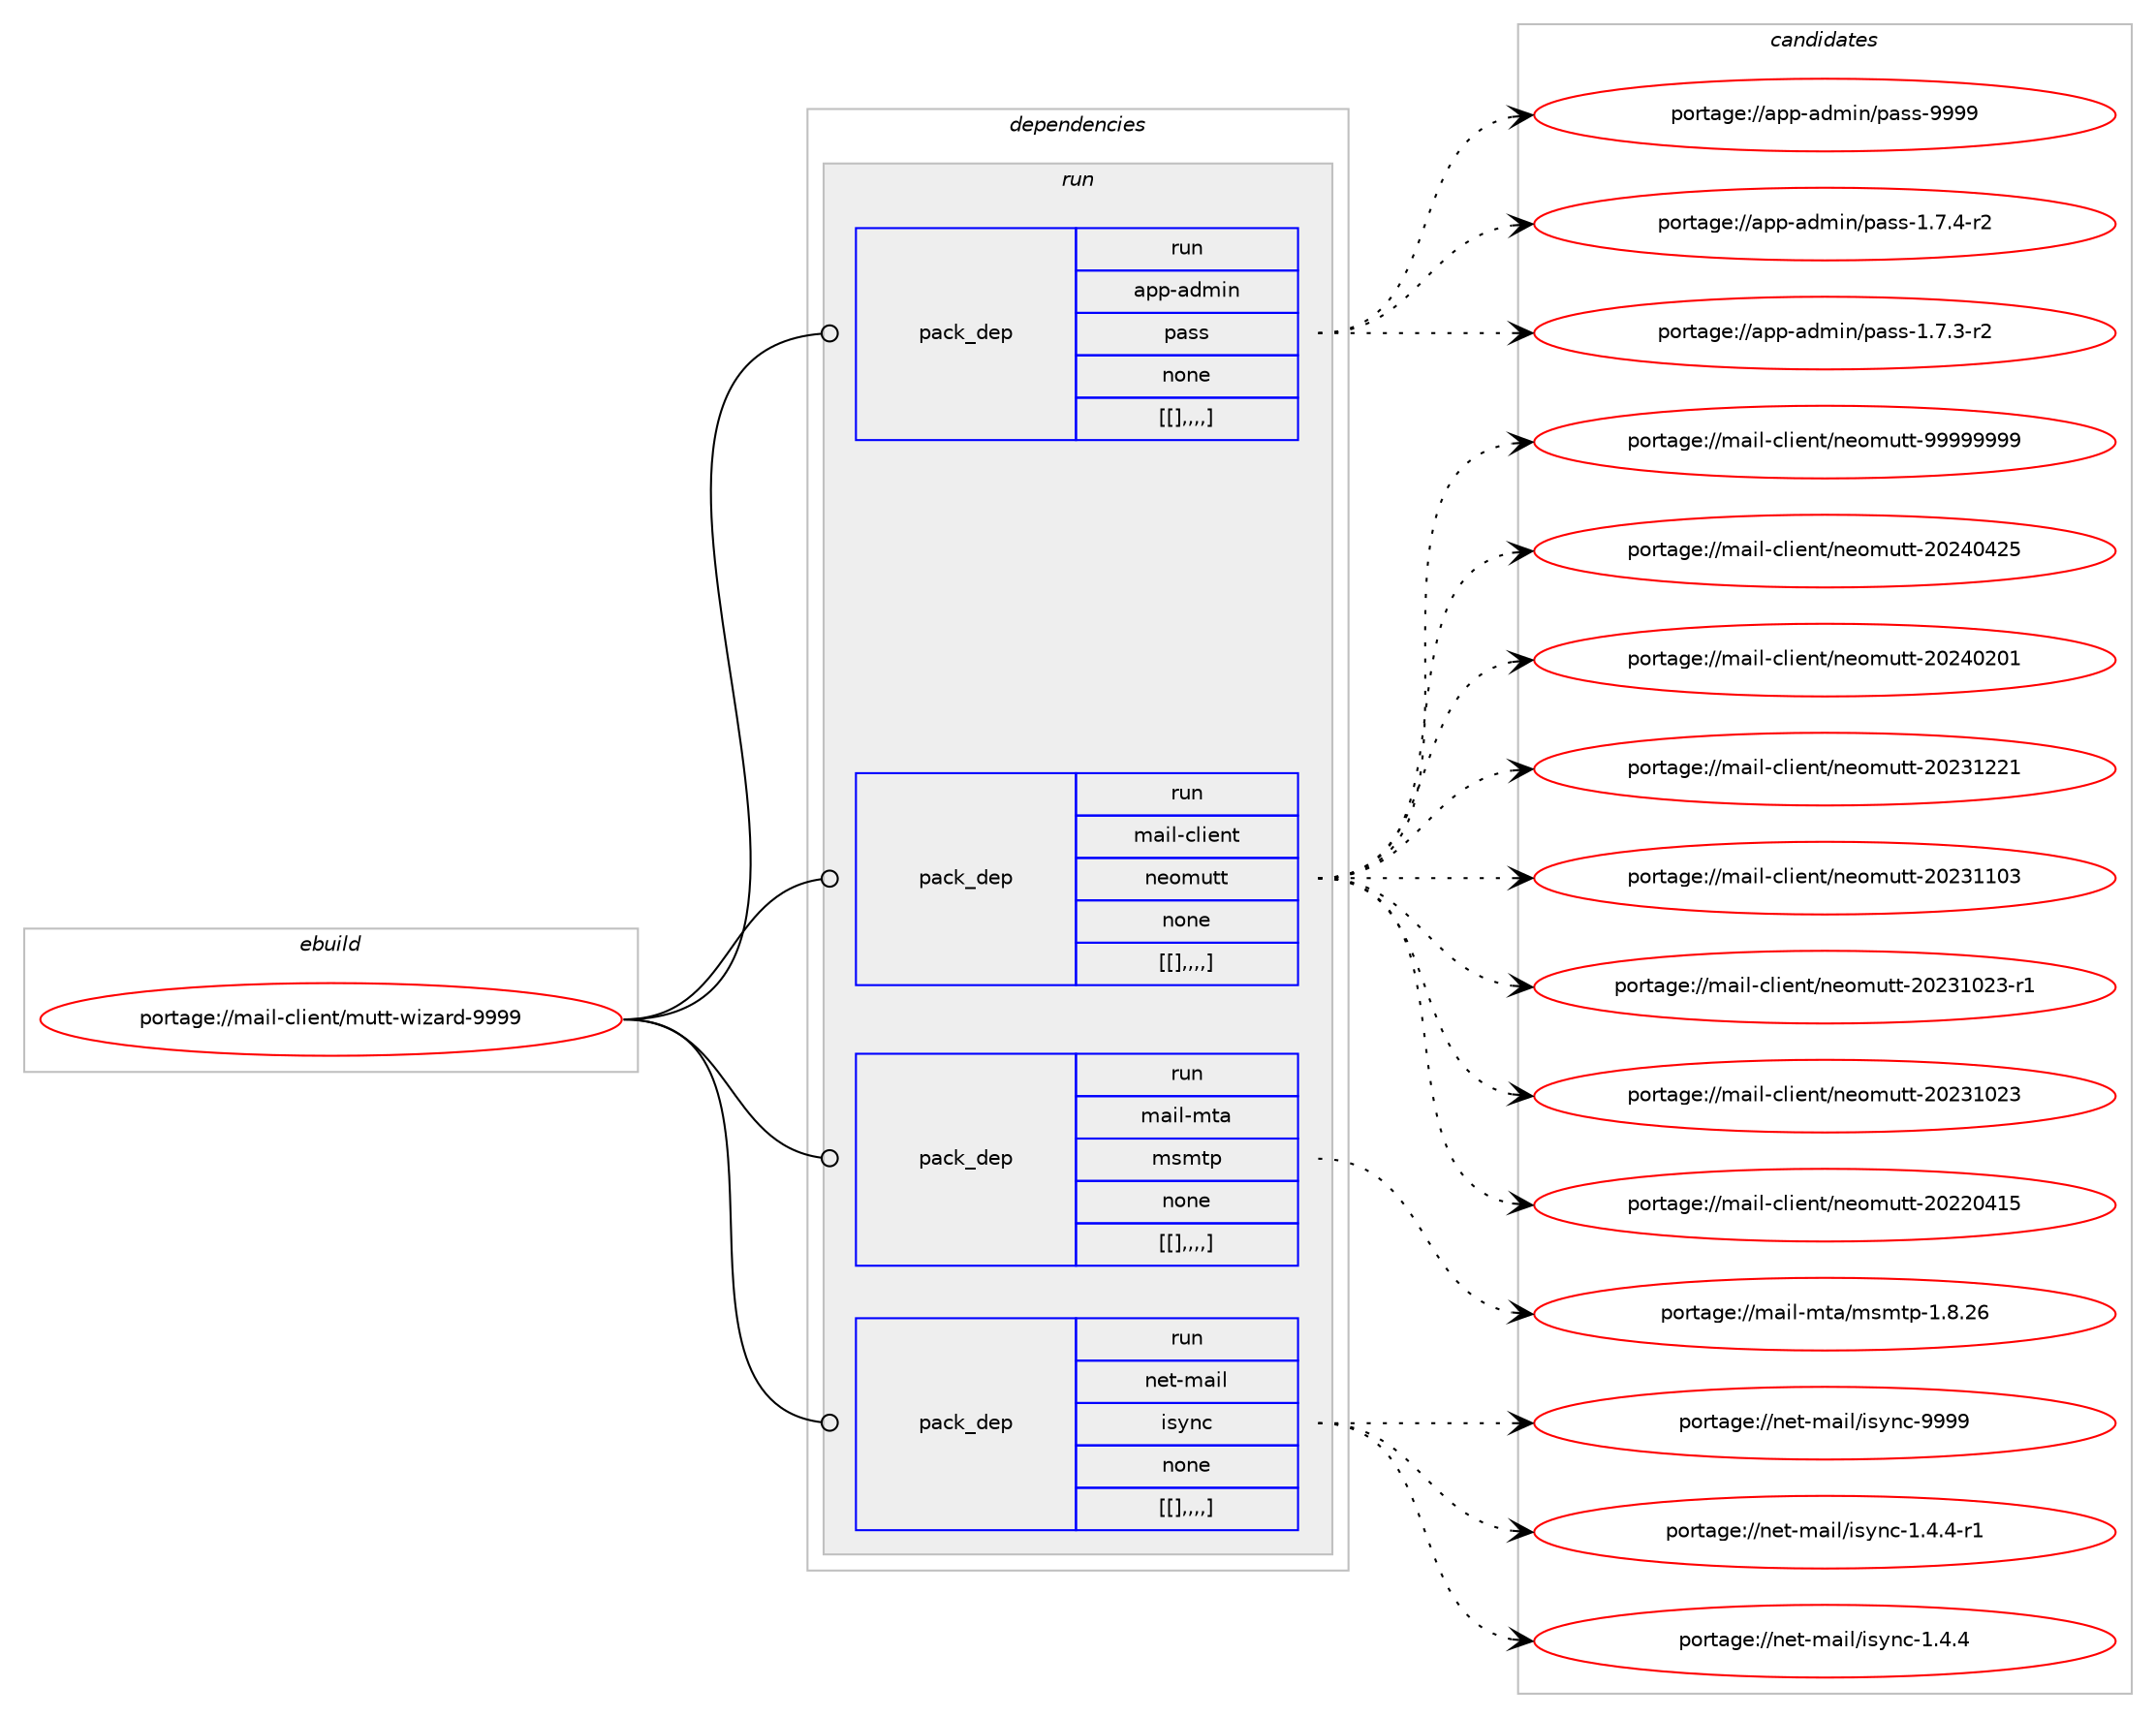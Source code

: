 digraph prolog {

# *************
# Graph options
# *************

newrank=true;
concentrate=true;
compound=true;
graph [rankdir=LR,fontname=Helvetica,fontsize=10,ranksep=1.5];#, ranksep=2.5, nodesep=0.2];
edge  [arrowhead=vee];
node  [fontname=Helvetica,fontsize=10];

# **********
# The ebuild
# **********

subgraph cluster_leftcol {
color=gray;
label=<<i>ebuild</i>>;
id [label="portage://mail-client/mutt-wizard-9999", color=red, width=4, href="../mail-client/mutt-wizard-9999.svg"];
}

# ****************
# The dependencies
# ****************

subgraph cluster_midcol {
color=gray;
label=<<i>dependencies</i>>;
subgraph cluster_compile {
fillcolor="#eeeeee";
style=filled;
label=<<i>compile</i>>;
}
subgraph cluster_compileandrun {
fillcolor="#eeeeee";
style=filled;
label=<<i>compile and run</i>>;
}
subgraph cluster_run {
fillcolor="#eeeeee";
style=filled;
label=<<i>run</i>>;
subgraph pack215784 {
dependency290120 [label=<<TABLE BORDER="0" CELLBORDER="1" CELLSPACING="0" CELLPADDING="4" WIDTH="220"><TR><TD ROWSPAN="6" CELLPADDING="30">pack_dep</TD></TR><TR><TD WIDTH="110">run</TD></TR><TR><TD>app-admin</TD></TR><TR><TD>pass</TD></TR><TR><TD>none</TD></TR><TR><TD>[[],,,,]</TD></TR></TABLE>>, shape=none, color=blue];
}
id:e -> dependency290120:w [weight=20,style="solid",arrowhead="odot"];
subgraph pack215785 {
dependency290121 [label=<<TABLE BORDER="0" CELLBORDER="1" CELLSPACING="0" CELLPADDING="4" WIDTH="220"><TR><TD ROWSPAN="6" CELLPADDING="30">pack_dep</TD></TR><TR><TD WIDTH="110">run</TD></TR><TR><TD>mail-client</TD></TR><TR><TD>neomutt</TD></TR><TR><TD>none</TD></TR><TR><TD>[[],,,,]</TD></TR></TABLE>>, shape=none, color=blue];
}
id:e -> dependency290121:w [weight=20,style="solid",arrowhead="odot"];
subgraph pack215786 {
dependency290122 [label=<<TABLE BORDER="0" CELLBORDER="1" CELLSPACING="0" CELLPADDING="4" WIDTH="220"><TR><TD ROWSPAN="6" CELLPADDING="30">pack_dep</TD></TR><TR><TD WIDTH="110">run</TD></TR><TR><TD>mail-mta</TD></TR><TR><TD>msmtp</TD></TR><TR><TD>none</TD></TR><TR><TD>[[],,,,]</TD></TR></TABLE>>, shape=none, color=blue];
}
id:e -> dependency290122:w [weight=20,style="solid",arrowhead="odot"];
subgraph pack215787 {
dependency290123 [label=<<TABLE BORDER="0" CELLBORDER="1" CELLSPACING="0" CELLPADDING="4" WIDTH="220"><TR><TD ROWSPAN="6" CELLPADDING="30">pack_dep</TD></TR><TR><TD WIDTH="110">run</TD></TR><TR><TD>net-mail</TD></TR><TR><TD>isync</TD></TR><TR><TD>none</TD></TR><TR><TD>[[],,,,]</TD></TR></TABLE>>, shape=none, color=blue];
}
id:e -> dependency290123:w [weight=20,style="solid",arrowhead="odot"];
}
}

# **************
# The candidates
# **************

subgraph cluster_choices {
rank=same;
color=gray;
label=<<i>candidates</i>>;

subgraph choice215784 {
color=black;
nodesep=1;
choice97112112459710010910511047112971151154557575757 [label="portage://app-admin/pass-9999", color=red, width=4,href="../app-admin/pass-9999.svg"];
choice97112112459710010910511047112971151154549465546524511450 [label="portage://app-admin/pass-1.7.4-r2", color=red, width=4,href="../app-admin/pass-1.7.4-r2.svg"];
choice97112112459710010910511047112971151154549465546514511450 [label="portage://app-admin/pass-1.7.3-r2", color=red, width=4,href="../app-admin/pass-1.7.3-r2.svg"];
dependency290120:e -> choice97112112459710010910511047112971151154557575757:w [style=dotted,weight="100"];
dependency290120:e -> choice97112112459710010910511047112971151154549465546524511450:w [style=dotted,weight="100"];
dependency290120:e -> choice97112112459710010910511047112971151154549465546514511450:w [style=dotted,weight="100"];
}
subgraph choice215785 {
color=black;
nodesep=1;
choice10997105108459910810510111011647110101111109117116116455757575757575757 [label="portage://mail-client/neomutt-99999999", color=red, width=4,href="../mail-client/neomutt-99999999.svg"];
choice10997105108459910810510111011647110101111109117116116455048505248525053 [label="portage://mail-client/neomutt-20240425", color=red, width=4,href="../mail-client/neomutt-20240425.svg"];
choice10997105108459910810510111011647110101111109117116116455048505248504849 [label="portage://mail-client/neomutt-20240201", color=red, width=4,href="../mail-client/neomutt-20240201.svg"];
choice10997105108459910810510111011647110101111109117116116455048505149505049 [label="portage://mail-client/neomutt-20231221", color=red, width=4,href="../mail-client/neomutt-20231221.svg"];
choice10997105108459910810510111011647110101111109117116116455048505149494851 [label="portage://mail-client/neomutt-20231103", color=red, width=4,href="../mail-client/neomutt-20231103.svg"];
choice109971051084599108105101110116471101011111091171161164550485051494850514511449 [label="portage://mail-client/neomutt-20231023-r1", color=red, width=4,href="../mail-client/neomutt-20231023-r1.svg"];
choice10997105108459910810510111011647110101111109117116116455048505149485051 [label="portage://mail-client/neomutt-20231023", color=red, width=4,href="../mail-client/neomutt-20231023.svg"];
choice10997105108459910810510111011647110101111109117116116455048505048524953 [label="portage://mail-client/neomutt-20220415", color=red, width=4,href="../mail-client/neomutt-20220415.svg"];
dependency290121:e -> choice10997105108459910810510111011647110101111109117116116455757575757575757:w [style=dotted,weight="100"];
dependency290121:e -> choice10997105108459910810510111011647110101111109117116116455048505248525053:w [style=dotted,weight="100"];
dependency290121:e -> choice10997105108459910810510111011647110101111109117116116455048505248504849:w [style=dotted,weight="100"];
dependency290121:e -> choice10997105108459910810510111011647110101111109117116116455048505149505049:w [style=dotted,weight="100"];
dependency290121:e -> choice10997105108459910810510111011647110101111109117116116455048505149494851:w [style=dotted,weight="100"];
dependency290121:e -> choice109971051084599108105101110116471101011111091171161164550485051494850514511449:w [style=dotted,weight="100"];
dependency290121:e -> choice10997105108459910810510111011647110101111109117116116455048505149485051:w [style=dotted,weight="100"];
dependency290121:e -> choice10997105108459910810510111011647110101111109117116116455048505048524953:w [style=dotted,weight="100"];
}
subgraph choice215786 {
color=black;
nodesep=1;
choice1099710510845109116974710911510911611245494656465054 [label="portage://mail-mta/msmtp-1.8.26", color=red, width=4,href="../mail-mta/msmtp-1.8.26.svg"];
dependency290122:e -> choice1099710510845109116974710911510911611245494656465054:w [style=dotted,weight="100"];
}
subgraph choice215787 {
color=black;
nodesep=1;
choice110101116451099710510847105115121110994557575757 [label="portage://net-mail/isync-9999", color=red, width=4,href="../net-mail/isync-9999.svg"];
choice110101116451099710510847105115121110994549465246524511449 [label="portage://net-mail/isync-1.4.4-r1", color=red, width=4,href="../net-mail/isync-1.4.4-r1.svg"];
choice11010111645109971051084710511512111099454946524652 [label="portage://net-mail/isync-1.4.4", color=red, width=4,href="../net-mail/isync-1.4.4.svg"];
dependency290123:e -> choice110101116451099710510847105115121110994557575757:w [style=dotted,weight="100"];
dependency290123:e -> choice110101116451099710510847105115121110994549465246524511449:w [style=dotted,weight="100"];
dependency290123:e -> choice11010111645109971051084710511512111099454946524652:w [style=dotted,weight="100"];
}
}

}
